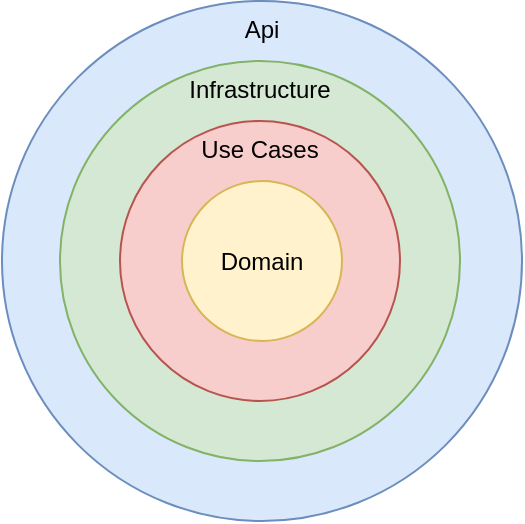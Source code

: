 <mxfile version="20.1.4" pages="2"><diagram id="VCK0z-Uiu5ha9yEzZM-n" name="Big Picture"><mxGraphModel dx="862" dy="800" grid="1" gridSize="10" guides="1" tooltips="1" connect="1" arrows="1" fold="1" page="1" pageScale="1" pageWidth="827" pageHeight="1169" math="0" shadow="0"><root><mxCell id="0"/><mxCell id="1" parent="0"/><mxCell id="xjK-o2Tfvqnu_ybQhrkK-1" value="Api" style="ellipse;whiteSpace=wrap;html=1;aspect=fixed;verticalAlign=top;fillColor=#dae8fc;strokeColor=#6c8ebf;" vertex="1" parent="1"><mxGeometry x="40" y="172.5" width="260" height="260" as="geometry"/></mxCell><mxCell id="xjK-o2Tfvqnu_ybQhrkK-2" value="Infrastructure" style="ellipse;whiteSpace=wrap;html=1;aspect=fixed;verticalAlign=top;fillColor=#d5e8d4;strokeColor=#82b366;" vertex="1" parent="1"><mxGeometry x="69" y="202.5" width="200" height="200" as="geometry"/></mxCell><mxCell id="xjK-o2Tfvqnu_ybQhrkK-3" value="Use Cases" style="ellipse;whiteSpace=wrap;html=1;aspect=fixed;labelPosition=center;verticalLabelPosition=middle;align=center;verticalAlign=top;fillColor=#f8cecc;strokeColor=#b85450;" vertex="1" parent="1"><mxGeometry x="99" y="232.5" width="140" height="140" as="geometry"/></mxCell><mxCell id="xjK-o2Tfvqnu_ybQhrkK-4" value="Domain" style="ellipse;whiteSpace=wrap;html=1;aspect=fixed;fillColor=#fff2cc;strokeColor=#d6b656;" vertex="1" parent="1"><mxGeometry x="130" y="262.5" width="80" height="80" as="geometry"/></mxCell></root></mxGraphModel></diagram><diagram id="-MoMVN0xIRCdk79Gm8I5" name="Details"><mxGraphModel dx="776" dy="720" grid="1" gridSize="10" guides="1" tooltips="1" connect="1" arrows="1" fold="1" page="1" pageScale="1" pageWidth="827" pageHeight="1169" math="0" shadow="0"><root><mxCell id="0"/><mxCell id="1" parent="0"/><mxCell id="Y50KuHFU6B63Igv5SdNw-1" value="" style="ellipse;whiteSpace=wrap;html=1;aspect=fixed;fillColor=#fff2cc;strokeColor=#d6b656;" vertex="1" parent="1"><mxGeometry x="21" y="530" width="79" height="79" as="geometry"/></mxCell><mxCell id="Y50KuHFU6B63Igv5SdNw-2" value="Entities" style="text;html=1;strokeColor=none;fillColor=none;align=center;verticalAlign=middle;whiteSpace=wrap;rounded=0;" vertex="1" parent="1"><mxGeometry x="33.62" y="540" width="52.75" height="30" as="geometry"/></mxCell><mxCell id="Y50KuHFU6B63Igv5SdNw-3" value="Rules" style="text;html=1;strokeColor=none;fillColor=none;align=center;verticalAlign=middle;whiteSpace=wrap;rounded=0;" vertex="1" parent="1"><mxGeometry x="29.49" y="570" width="60" height="30" as="geometry"/></mxCell><mxCell id="Y50KuHFU6B63Igv5SdNw-4" value="" style="ellipse;whiteSpace=wrap;html=1;aspect=fixed;verticalAlign=top;fillColor=#dae8fc;strokeColor=#6c8ebf;" vertex="1" parent="1"><mxGeometry x="550" y="439.5" width="260" height="260" as="geometry"/></mxCell><mxCell id="Y50KuHFU6B63Igv5SdNw-5" value="" style="ellipse;whiteSpace=wrap;html=1;aspect=fixed;verticalAlign=top;fillColor=#d5e8d4;strokeColor=#82b366;" vertex="1" parent="1"><mxGeometry x="330" y="469.5" width="200" height="200" as="geometry"/></mxCell><mxCell id="Y50KuHFU6B63Igv5SdNw-6" value="" style="ellipse;whiteSpace=wrap;html=1;aspect=fixed;labelPosition=center;verticalLabelPosition=middle;align=center;verticalAlign=top;fillColor=#f8cecc;strokeColor=#b85450;" vertex="1" parent="1"><mxGeometry x="142.01" y="499.5" width="140" height="140" as="geometry"/></mxCell><mxCell id="Y50KuHFU6B63Igv5SdNw-7" value="Commands" style="text;html=1;strokeColor=none;fillColor=none;align=center;verticalAlign=middle;whiteSpace=wrap;rounded=0;" vertex="1" parent="1"><mxGeometry x="181" y="499.5" width="60" height="30" as="geometry"/></mxCell><mxCell id="Y50KuHFU6B63Igv5SdNw-8" value="Command Validators" style="text;html=1;strokeColor=none;fillColor=none;align=center;verticalAlign=middle;whiteSpace=wrap;rounded=0;" vertex="1" parent="1"><mxGeometry x="141.01" y="529.5" width="141.01" height="30" as="geometry"/></mxCell><mxCell id="Y50KuHFU6B63Igv5SdNw-9" value="Command Handlers" style="text;html=1;strokeColor=none;fillColor=none;align=center;verticalAlign=middle;whiteSpace=wrap;rounded=0;" vertex="1" parent="1"><mxGeometry x="140" y="554.5" width="141.01" height="30" as="geometry"/></mxCell><mxCell id="Y50KuHFU6B63Igv5SdNw-10" value="Queries" style="text;html=1;strokeColor=none;fillColor=none;align=center;verticalAlign=middle;whiteSpace=wrap;rounded=0;" vertex="1" parent="1"><mxGeometry x="140" y="579.5" width="141.01" height="30" as="geometry"/></mxCell><mxCell id="Y50KuHFU6B63Igv5SdNw-11" value="Query Handlers" style="text;html=1;strokeColor=none;fillColor=none;align=center;verticalAlign=middle;whiteSpace=wrap;rounded=0;" vertex="1" parent="1"><mxGeometry x="360" y="479.5" width="141.01" height="30" as="geometry"/></mxCell><mxCell id="Y50KuHFU6B63Igv5SdNw-12" value="Query Validators" style="text;html=1;strokeColor=none;fillColor=none;align=center;verticalAlign=middle;whiteSpace=wrap;rounded=0;" vertex="1" parent="1"><mxGeometry x="360" y="529.5" width="141.01" height="30" as="geometry"/></mxCell><mxCell id="Y50KuHFU6B63Igv5SdNw-13" value="Ports" style="text;html=1;strokeColor=none;fillColor=none;align=center;verticalAlign=middle;whiteSpace=wrap;rounded=0;fontStyle=1" vertex="1" parent="1"><mxGeometry x="140" y="609.5" width="141.01" height="30" as="geometry"/></mxCell><mxCell id="Y50KuHFU6B63Igv5SdNw-14" value="Adapters" style="text;html=1;strokeColor=none;fillColor=none;align=center;verticalAlign=middle;whiteSpace=wrap;rounded=0;fontStyle=1" vertex="1" parent="1"><mxGeometry x="360" y="639.5" width="141.01" height="30" as="geometry"/></mxCell><mxCell id="Y50KuHFU6B63Igv5SdNw-15" value="Persistance configuration" style="text;html=1;strokeColor=none;fillColor=none;align=center;verticalAlign=middle;whiteSpace=wrap;rounded=0;" vertex="1" parent="1"><mxGeometry x="360" y="579.5" width="141.01" height="30" as="geometry"/></mxCell><mxCell id="Y50KuHFU6B63Igv5SdNw-16" value="Endpoints configuration" style="text;html=1;strokeColor=none;fillColor=none;align=center;verticalAlign=middle;whiteSpace=wrap;rounded=0;" vertex="1" parent="1"><mxGeometry x="610" y="459.5" width="141.01" height="30" as="geometry"/></mxCell><mxCell id="Y50KuHFU6B63Igv5SdNw-17" value="Exception to response mapper" style="text;html=1;strokeColor=none;fillColor=none;align=center;verticalAlign=middle;whiteSpace=wrap;rounded=0;" vertex="1" parent="1"><mxGeometry x="607.99" y="539.5" width="141.01" height="30" as="geometry"/></mxCell><mxCell id="Y50KuHFU6B63Igv5SdNw-18" value="Swagger UI configuration" style="text;html=1;strokeColor=none;fillColor=none;align=center;verticalAlign=middle;whiteSpace=wrap;rounded=0;" vertex="1" parent="1"><mxGeometry x="608.99" y="639.5" width="141.01" height="30" as="geometry"/></mxCell></root></mxGraphModel></diagram></mxfile>